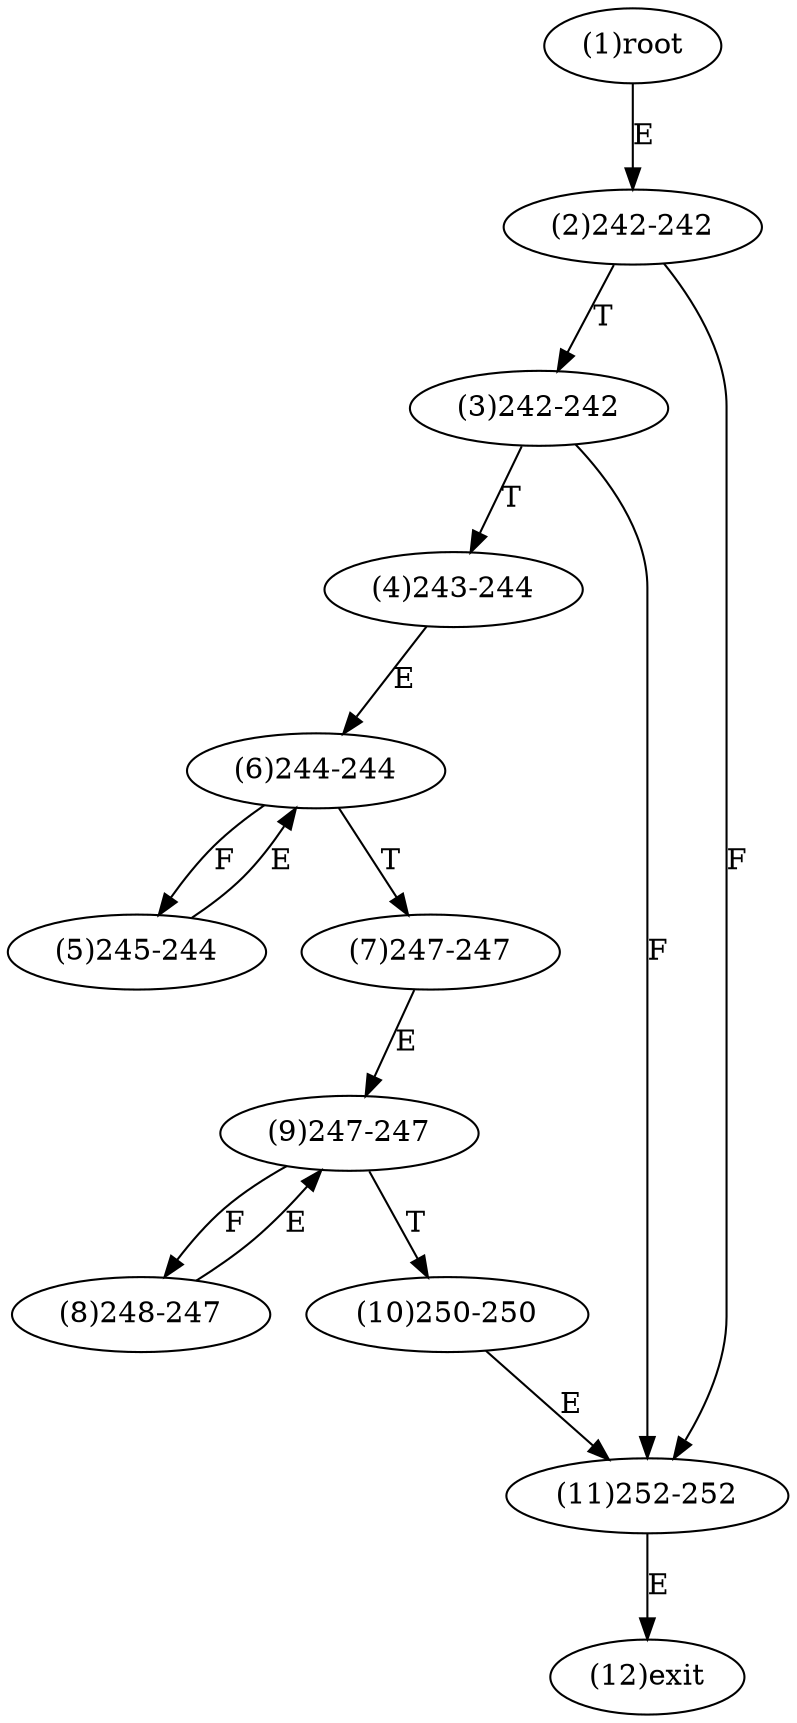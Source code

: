 digraph "" { 
1[ label="(1)root"];
2[ label="(2)242-242"];
3[ label="(3)242-242"];
4[ label="(4)243-244"];
5[ label="(5)245-244"];
6[ label="(6)244-244"];
7[ label="(7)247-247"];
8[ label="(8)248-247"];
9[ label="(9)247-247"];
10[ label="(10)250-250"];
11[ label="(11)252-252"];
12[ label="(12)exit"];
1->2[ label="E"];
2->11[ label="F"];
2->3[ label="T"];
3->11[ label="F"];
3->4[ label="T"];
4->6[ label="E"];
5->6[ label="E"];
6->5[ label="F"];
6->7[ label="T"];
7->9[ label="E"];
8->9[ label="E"];
9->8[ label="F"];
9->10[ label="T"];
10->11[ label="E"];
11->12[ label="E"];
}